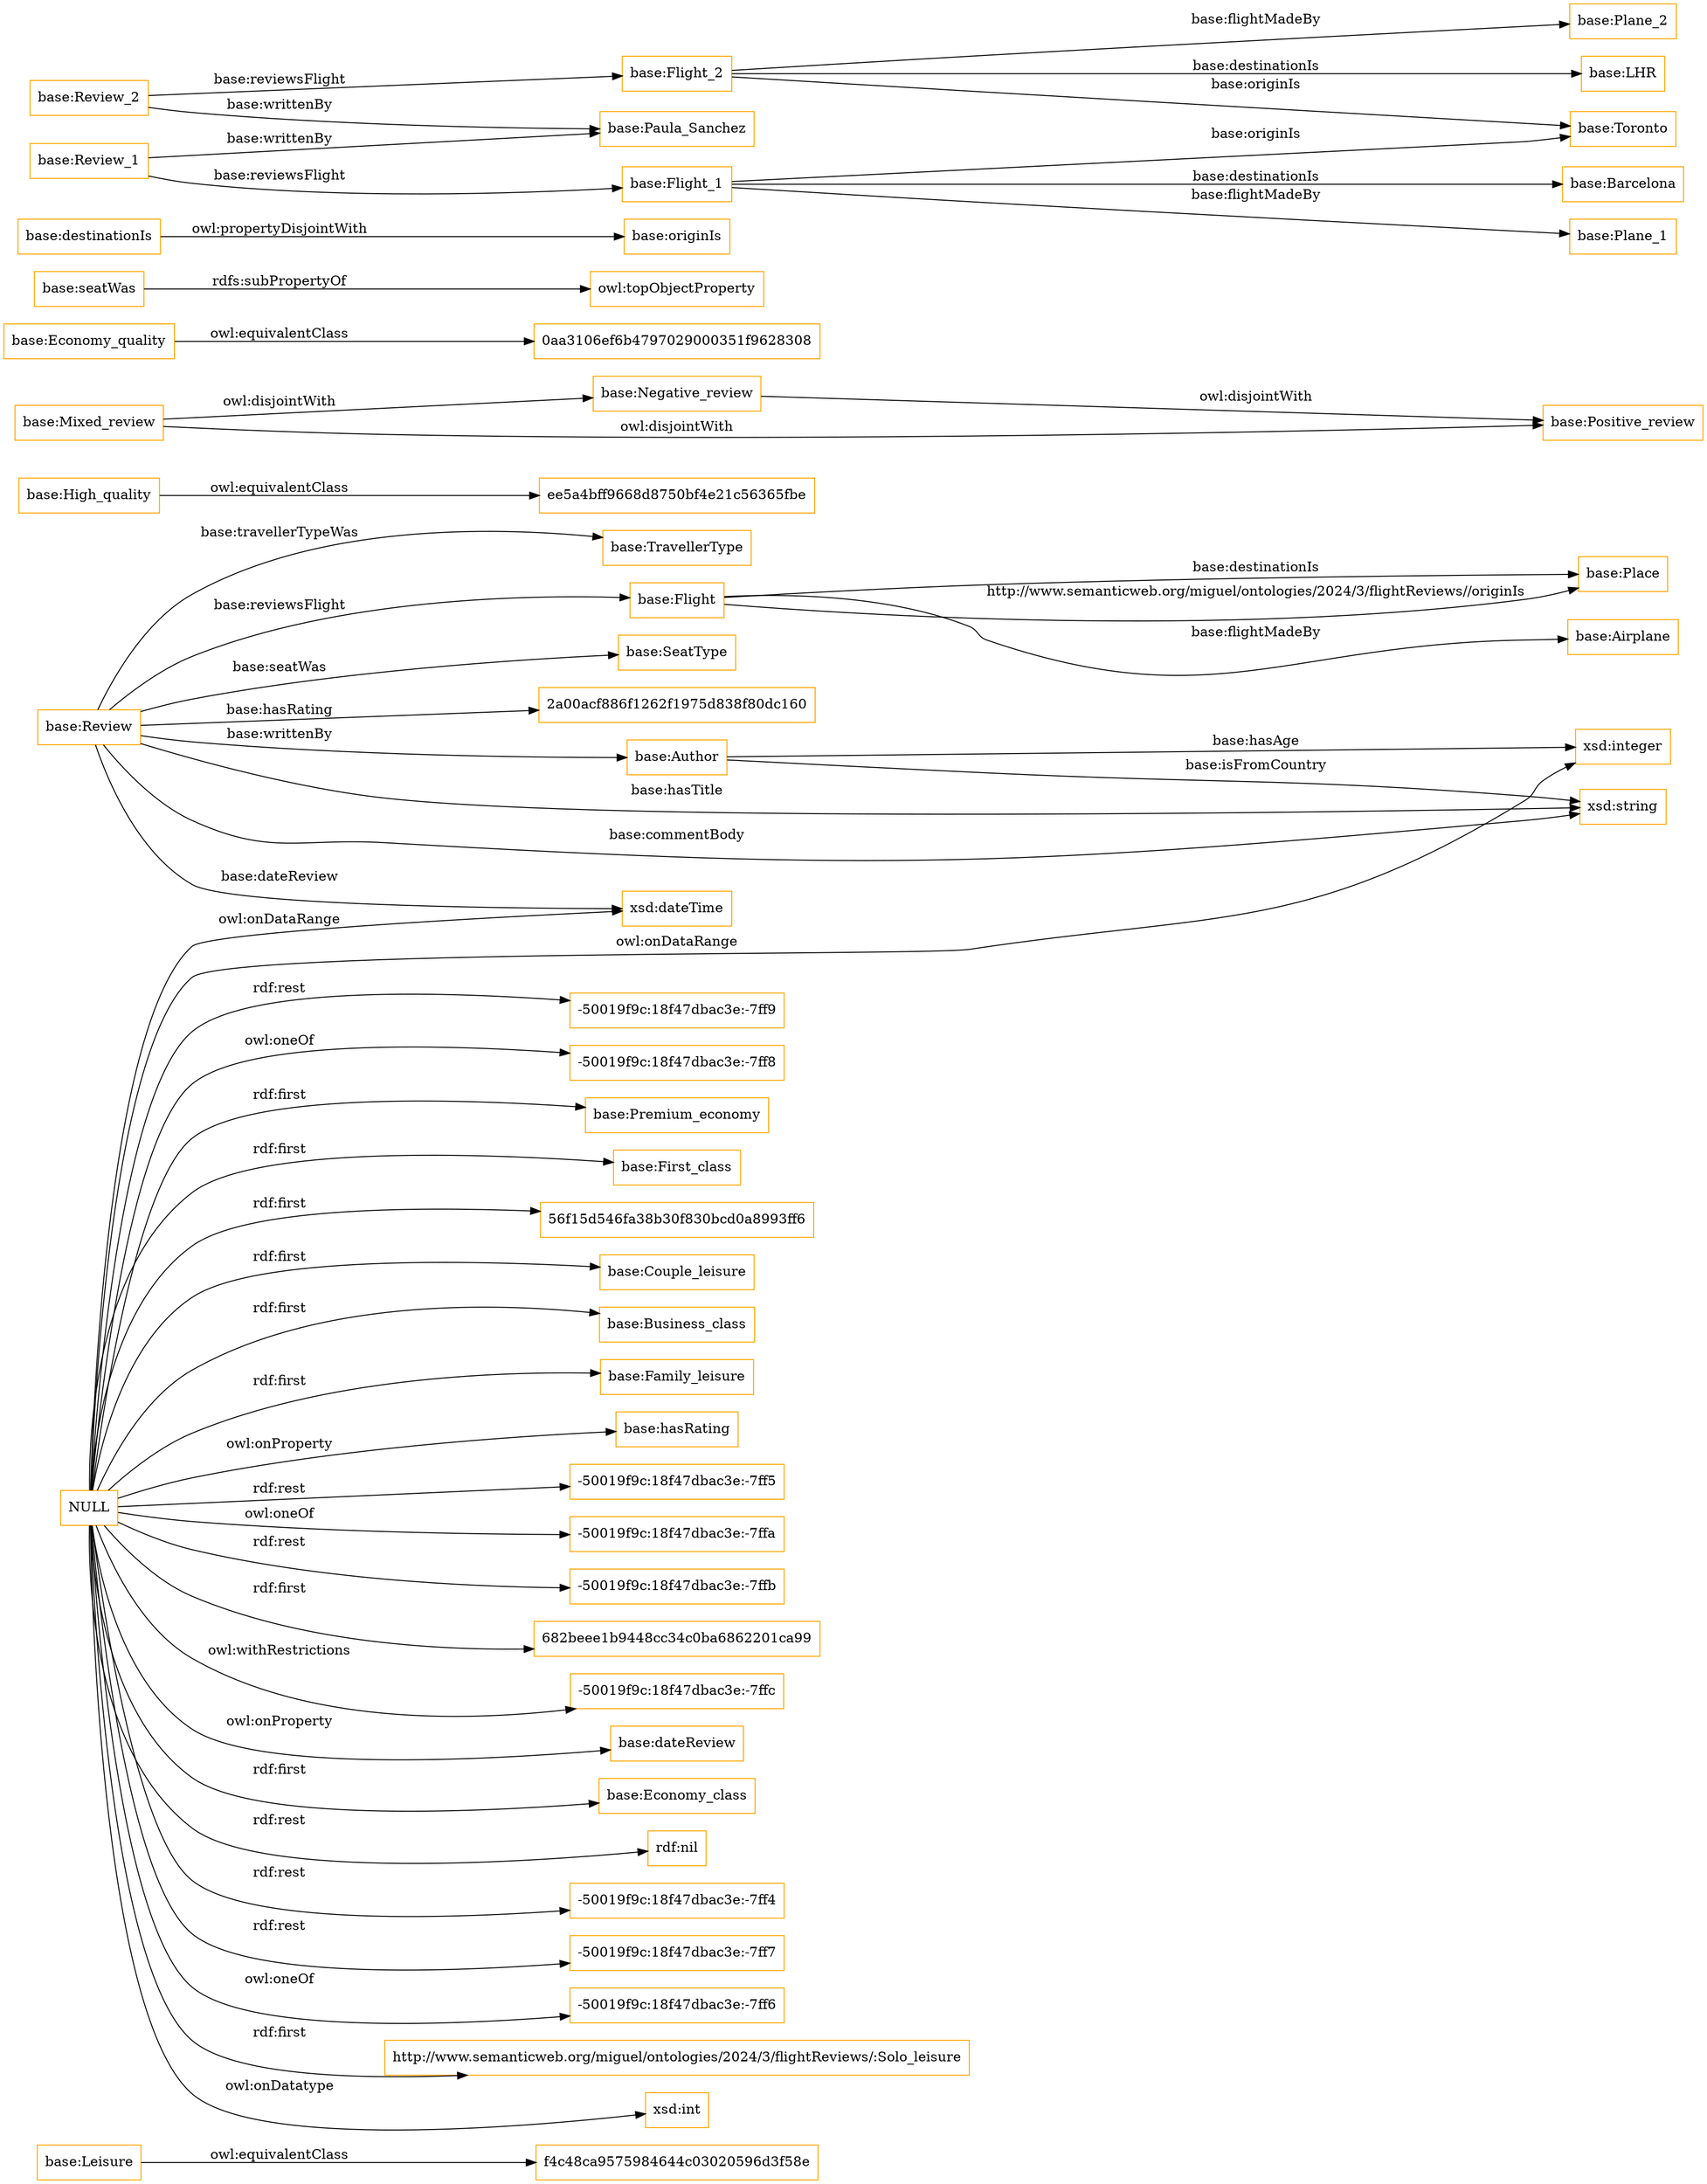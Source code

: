 digraph ar2dtool_diagram { 
rankdir=LR;
size="1501"
node [shape = rectangle, color="orange"]; "f4c48ca9575984644c03020596d3f58e" "base:TravellerType" "ee5a4bff9668d8750bf4e21c56365fbe" "base:Place" "base:Flight" "base:Negative_review" "0aa3106ef6b4797029000351f9628308" "base:Author" "base:Economy_quality" "base:SeatType" "base:Mixed_review" "base:Leisure" "base:Review" "base:High_quality" "base:Positive_review" "base:Airplane" ; /*classes style*/
	"NULL" -> "base:Premium_economy" [ label = "rdf:first" ];
	"NULL" -> "base:First_class" [ label = "rdf:first" ];
	"NULL" -> "56f15d546fa38b30f830bcd0a8993ff6" [ label = "rdf:first" ];
	"NULL" -> "base:Couple_leisure" [ label = "rdf:first" ];
	"NULL" -> "base:Business_class" [ label = "rdf:first" ];
	"NULL" -> "base:Family_leisure" [ label = "rdf:first" ];
	"NULL" -> "base:hasRating" [ label = "owl:onProperty" ];
	"NULL" -> "xsd:integer" [ label = "owl:onDataRange" ];
	"NULL" -> "-50019f9c:18f47dbac3e:-7ff5" [ label = "rdf:rest" ];
	"NULL" -> "xsd:dateTime" [ label = "owl:onDataRange" ];
	"NULL" -> "-50019f9c:18f47dbac3e:-7ffa" [ label = "owl:oneOf" ];
	"NULL" -> "-50019f9c:18f47dbac3e:-7ffb" [ label = "rdf:rest" ];
	"NULL" -> "682beee1b9448cc34c0ba6862201ca99" [ label = "rdf:first" ];
	"NULL" -> "-50019f9c:18f47dbac3e:-7ffc" [ label = "owl:withRestrictions" ];
	"NULL" -> "base:dateReview" [ label = "owl:onProperty" ];
	"NULL" -> "base:Economy_class" [ label = "rdf:first" ];
	"NULL" -> "rdf:nil" [ label = "rdf:rest" ];
	"NULL" -> "-50019f9c:18f47dbac3e:-7ff4" [ label = "rdf:rest" ];
	"NULL" -> "-50019f9c:18f47dbac3e:-7ff7" [ label = "rdf:rest" ];
	"NULL" -> "-50019f9c:18f47dbac3e:-7ff6" [ label = "owl:oneOf" ];
	"NULL" -> "http://www.semanticweb.org/miguel/ontologies/2024/3/flightReviews/:Solo_leisure" [ label = "rdf:first" ];
	"NULL" -> "xsd:int" [ label = "owl:onDatatype" ];
	"NULL" -> "-50019f9c:18f47dbac3e:-7ff9" [ label = "rdf:rest" ];
	"NULL" -> "-50019f9c:18f47dbac3e:-7ff8" [ label = "owl:oneOf" ];
	"base:seatWas" -> "owl:topObjectProperty" [ label = "rdfs:subPropertyOf" ];
	"base:destinationIs" -> "base:originIs" [ label = "owl:propertyDisjointWith" ];
	"base:Review_2" -> "base:Paula_Sanchez" [ label = "base:writtenBy" ];
	"base:Review_2" -> "base:Flight_2" [ label = "base:reviewsFlight" ];
	"base:Flight_2" -> "base:Toronto" [ label = "base:originIs" ];
	"base:Flight_2" -> "base:Plane_2" [ label = "base:flightMadeBy" ];
	"base:Flight_2" -> "base:LHR" [ label = "base:destinationIs" ];
	"base:Economy_quality" -> "0aa3106ef6b4797029000351f9628308" [ label = "owl:equivalentClass" ];
	"base:Review_1" -> "base:Paula_Sanchez" [ label = "base:writtenBy" ];
	"base:Review_1" -> "base:Flight_1" [ label = "base:reviewsFlight" ];
	"base:High_quality" -> "ee5a4bff9668d8750bf4e21c56365fbe" [ label = "owl:equivalentClass" ];
	"base:Flight_1" -> "base:Toronto" [ label = "base:originIs" ];
	"base:Flight_1" -> "base:Plane_1" [ label = "base:flightMadeBy" ];
	"base:Flight_1" -> "base:Barcelona" [ label = "base:destinationIs" ];
	"base:Leisure" -> "f4c48ca9575984644c03020596d3f58e" [ label = "owl:equivalentClass" ];
	"base:Mixed_review" -> "base:Positive_review" [ label = "owl:disjointWith" ];
	"base:Mixed_review" -> "base:Negative_review" [ label = "owl:disjointWith" ];
	"base:Negative_review" -> "base:Positive_review" [ label = "owl:disjointWith" ];
	"base:Flight" -> "base:Airplane" [ label = "base:flightMadeBy" ];
	"base:Flight" -> "base:Place" [ label = "http://www.semanticweb.org/miguel/ontologies/2024/3/flightReviews//originIs" ];
	"base:Review" -> "base:Author" [ label = "base:writtenBy" ];
	"base:Review" -> "base:TravellerType" [ label = "base:travellerTypeWas" ];
	"base:Review" -> "base:Flight" [ label = "base:reviewsFlight" ];
	"base:Review" -> "xsd:string" [ label = "base:commentBody" ];
	"base:Review" -> "2a00acf886f1262f1975d838f80dc160" [ label = "base:hasRating" ];
	"base:Review" -> "base:SeatType" [ label = "base:seatWas" ];
	"base:Flight" -> "base:Place" [ label = "base:destinationIs" ];
	"base:Review" -> "xsd:string" [ label = "base:hasTitle" ];
	"base:Review" -> "xsd:dateTime" [ label = "base:dateReview" ];
	"base:Author" -> "xsd:string" [ label = "base:isFromCountry" ];
	"base:Author" -> "xsd:integer" [ label = "base:hasAge" ];

}
